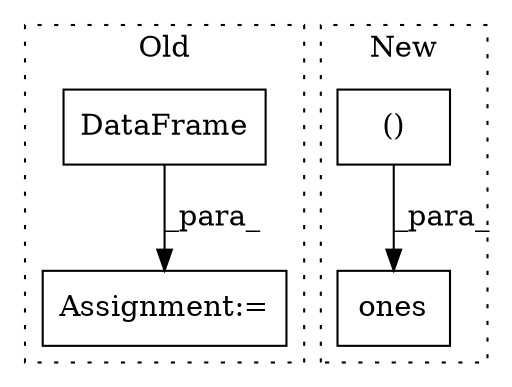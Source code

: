 digraph G {
subgraph cluster0 {
1 [label="DataFrame" a="32" s="1352,1378" l="10,1" shape="box"];
4 [label="Assignment:=" a="7" s="1344" l="1" shape="box"];
label = "Old";
style="dotted";
}
subgraph cluster1 {
2 [label="ones" a="32" s="1500,1555" l="10,2" shape="box"];
3 [label="()" a="106" s="1510" l="45" shape="box"];
label = "New";
style="dotted";
}
1 -> 4 [label="_para_"];
3 -> 2 [label="_para_"];
}